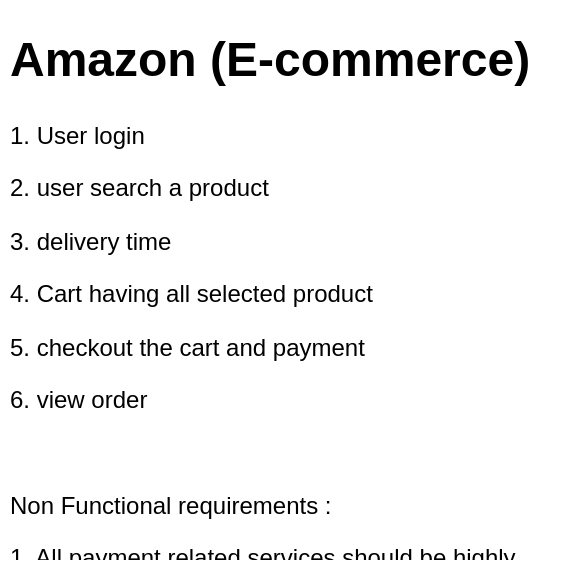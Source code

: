 <mxfile version="20.0.4" type="github">
  <diagram id="w3xWAHxM6hMif5GmvVi4" name="Page-1">
    <mxGraphModel dx="657" dy="504" grid="1" gridSize="10" guides="1" tooltips="1" connect="1" arrows="1" fold="1" page="1" pageScale="1" pageWidth="827" pageHeight="1169" math="0" shadow="0">
      <root>
        <mxCell id="0" />
        <mxCell id="1" parent="0" />
        <mxCell id="VY6cc99BuFBR4iTMat-C-2" value="&lt;h1&gt;Amazon (E-commerce)&lt;/h1&gt;&lt;p&gt;1. User login&lt;/p&gt;&lt;p&gt;2. user search a product&lt;/p&gt;&lt;p&gt;3. delivery time&lt;/p&gt;&lt;p&gt;4. Cart having all selected product&lt;/p&gt;&lt;p&gt;5. checkout the cart and payment&lt;/p&gt;&lt;p&gt;6. view order&lt;/p&gt;&lt;p&gt;&lt;br&gt;&lt;/p&gt;&lt;p&gt;Non Functional requirements :&lt;/p&gt;&lt;p&gt;1. All payment related services should be highly consistent&lt;/p&gt;" style="text;html=1;strokeColor=none;fillColor=none;spacing=5;spacingTop=-20;whiteSpace=wrap;overflow=hidden;rounded=0;" parent="1" vertex="1">
          <mxGeometry x="20" y="28" width="290" height="270" as="geometry" />
        </mxCell>
      </root>
    </mxGraphModel>
  </diagram>
</mxfile>
